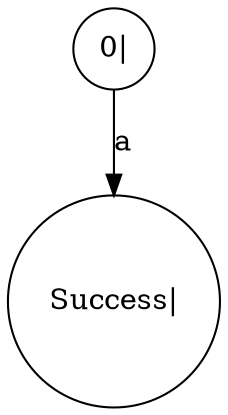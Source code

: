 digraph TestCaseD0 { 0 [shape=circle,label="0|"]; 1 [shape=circle,label="Success|"]; 0 -> 1[label="a"]; }